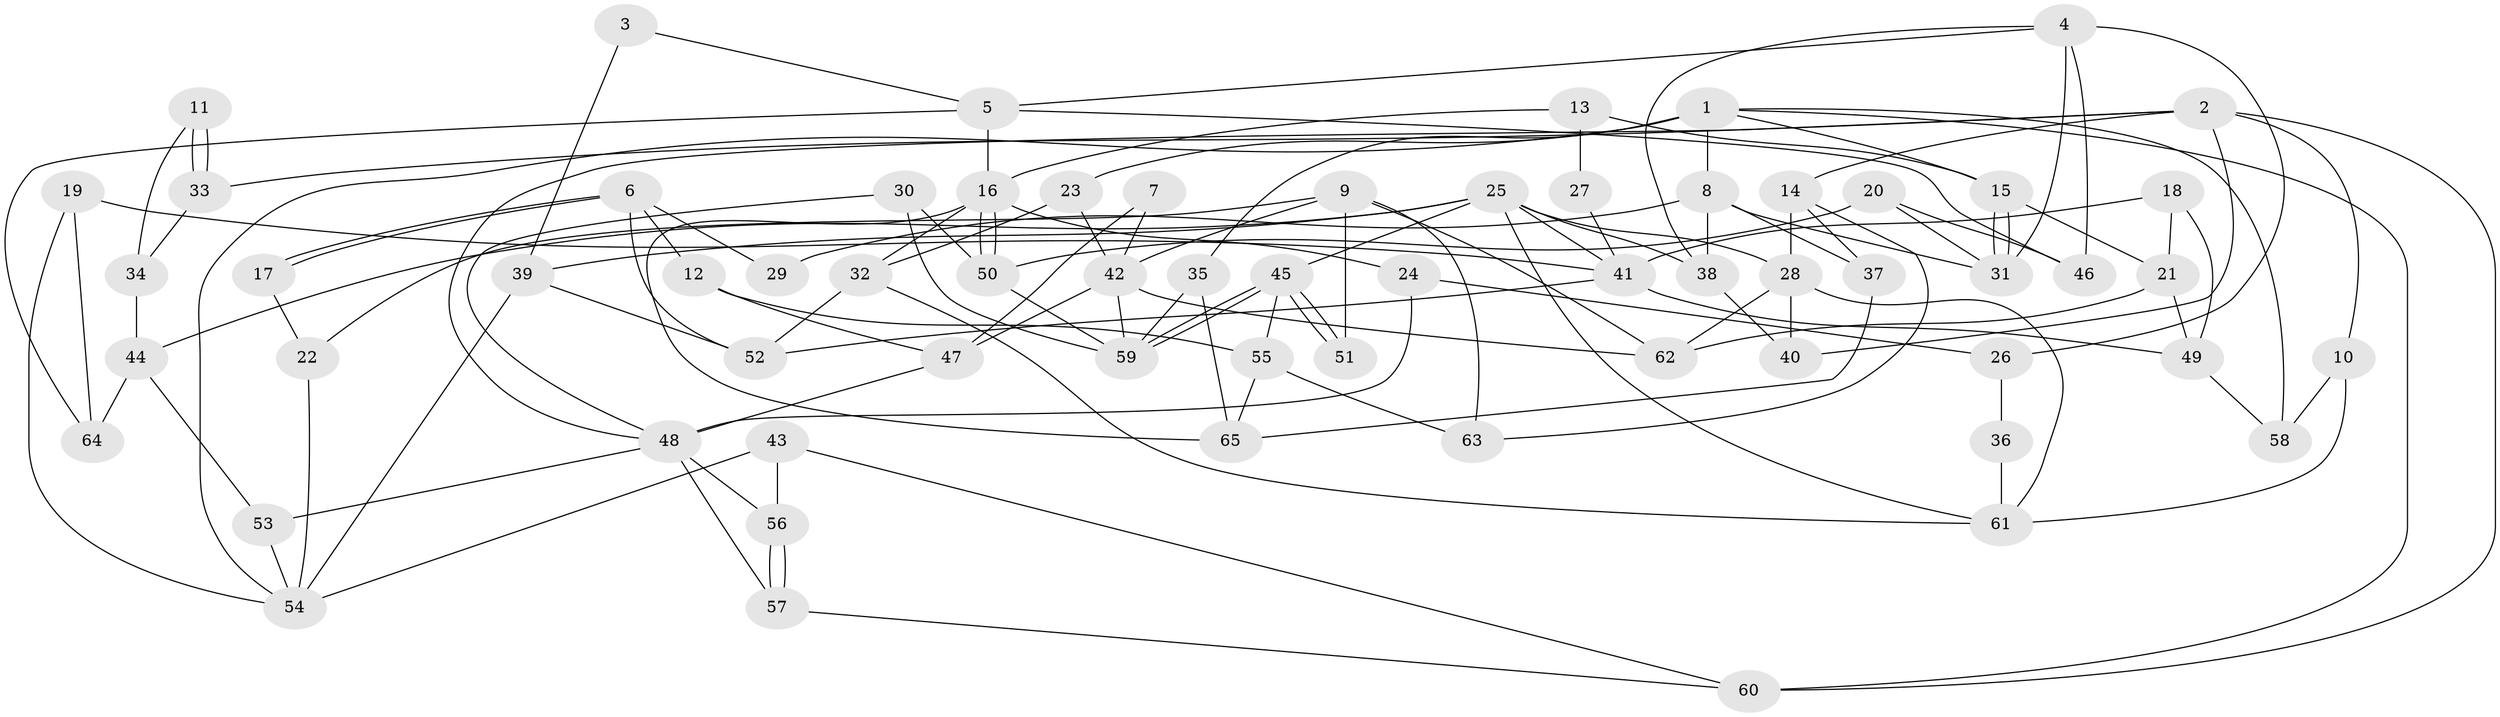// coarse degree distribution, {7: 0.05, 6: 0.125, 2: 0.1, 5: 0.225, 4: 0.2, 3: 0.2, 8: 0.075, 9: 0.025}
// Generated by graph-tools (version 1.1) at 2025/23/03/03/25 07:23:57]
// undirected, 65 vertices, 130 edges
graph export_dot {
graph [start="1"]
  node [color=gray90,style=filled];
  1;
  2;
  3;
  4;
  5;
  6;
  7;
  8;
  9;
  10;
  11;
  12;
  13;
  14;
  15;
  16;
  17;
  18;
  19;
  20;
  21;
  22;
  23;
  24;
  25;
  26;
  27;
  28;
  29;
  30;
  31;
  32;
  33;
  34;
  35;
  36;
  37;
  38;
  39;
  40;
  41;
  42;
  43;
  44;
  45;
  46;
  47;
  48;
  49;
  50;
  51;
  52;
  53;
  54;
  55;
  56;
  57;
  58;
  59;
  60;
  61;
  62;
  63;
  64;
  65;
  1 -- 8;
  1 -- 60;
  1 -- 15;
  1 -- 23;
  1 -- 35;
  1 -- 54;
  1 -- 58;
  2 -- 10;
  2 -- 60;
  2 -- 14;
  2 -- 33;
  2 -- 40;
  2 -- 48;
  3 -- 5;
  3 -- 39;
  4 -- 5;
  4 -- 38;
  4 -- 26;
  4 -- 31;
  4 -- 46;
  5 -- 64;
  5 -- 46;
  5 -- 16;
  6 -- 17;
  6 -- 17;
  6 -- 52;
  6 -- 12;
  6 -- 29;
  7 -- 47;
  7 -- 42;
  8 -- 37;
  8 -- 31;
  8 -- 29;
  8 -- 38;
  9 -- 62;
  9 -- 42;
  9 -- 22;
  9 -- 51;
  9 -- 63;
  10 -- 61;
  10 -- 58;
  11 -- 34;
  11 -- 33;
  11 -- 33;
  12 -- 55;
  12 -- 47;
  13 -- 15;
  13 -- 16;
  13 -- 27;
  14 -- 28;
  14 -- 37;
  14 -- 63;
  15 -- 31;
  15 -- 31;
  15 -- 21;
  16 -- 50;
  16 -- 50;
  16 -- 24;
  16 -- 32;
  16 -- 65;
  17 -- 22;
  18 -- 21;
  18 -- 49;
  18 -- 41;
  19 -- 54;
  19 -- 41;
  19 -- 64;
  20 -- 31;
  20 -- 50;
  20 -- 46;
  21 -- 62;
  21 -- 49;
  22 -- 54;
  23 -- 42;
  23 -- 32;
  24 -- 48;
  24 -- 26;
  25 -- 45;
  25 -- 61;
  25 -- 28;
  25 -- 38;
  25 -- 39;
  25 -- 41;
  25 -- 44;
  26 -- 36;
  27 -- 41;
  28 -- 40;
  28 -- 61;
  28 -- 62;
  30 -- 50;
  30 -- 59;
  30 -- 48;
  32 -- 52;
  32 -- 61;
  33 -- 34;
  34 -- 44;
  35 -- 65;
  35 -- 59;
  36 -- 61;
  37 -- 65;
  38 -- 40;
  39 -- 52;
  39 -- 54;
  41 -- 49;
  41 -- 52;
  42 -- 47;
  42 -- 59;
  42 -- 62;
  43 -- 56;
  43 -- 54;
  43 -- 60;
  44 -- 53;
  44 -- 64;
  45 -- 51;
  45 -- 51;
  45 -- 59;
  45 -- 59;
  45 -- 55;
  47 -- 48;
  48 -- 53;
  48 -- 56;
  48 -- 57;
  49 -- 58;
  50 -- 59;
  53 -- 54;
  55 -- 63;
  55 -- 65;
  56 -- 57;
  56 -- 57;
  57 -- 60;
}
